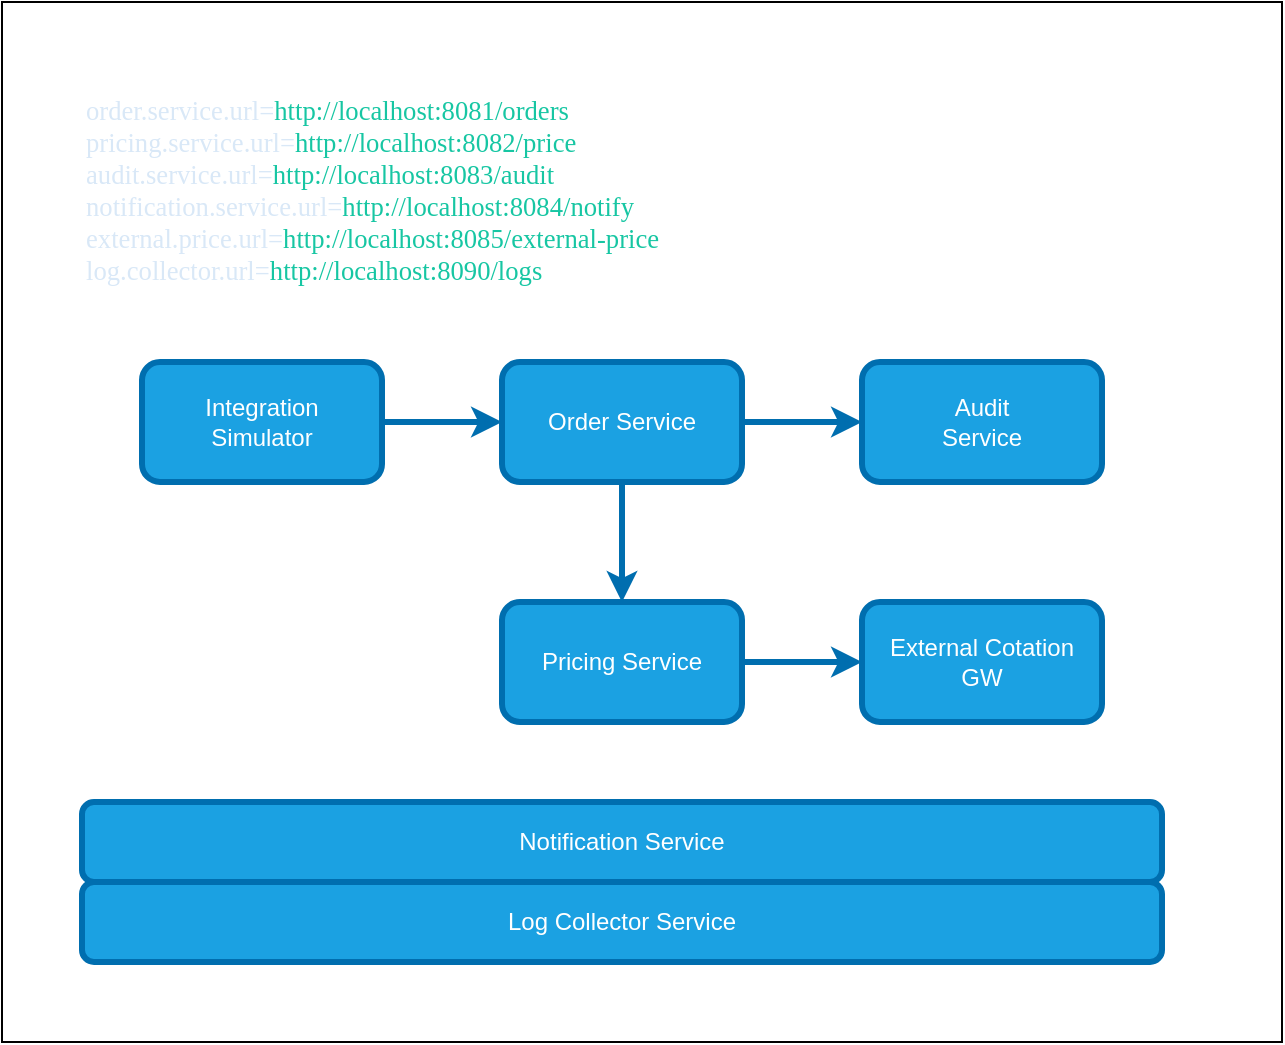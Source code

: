 <mxfile version="27.1.1">
  <diagram name="Página-1" id="6d7ulqh9seJyZbLi-dq8">
    <mxGraphModel dx="786" dy="1856" grid="1" gridSize="10" guides="1" tooltips="1" connect="1" arrows="1" fold="1" page="1" pageScale="1" pageWidth="827" pageHeight="1169" background="light-dark(#FFFFFF,#FFFFFF)" math="0" shadow="0">
      <root>
        <mxCell id="0" />
        <mxCell id="1" parent="0" />
        <mxCell id="OtZj47ZQHY37xgnC0t1V-15" value="" style="rounded=0;whiteSpace=wrap;html=1;fillColor=light-dark(#FFFFFF,#FFFFFF);" vertex="1" parent="1">
          <mxGeometry y="-40" width="640" height="520" as="geometry" />
        </mxCell>
        <mxCell id="OtZj47ZQHY37xgnC0t1V-8" style="edgeStyle=orthogonalEdgeStyle;rounded=0;orthogonalLoop=1;jettySize=auto;html=1;entryX=0;entryY=0.5;entryDx=0;entryDy=0;fillColor=#1ba1e2;strokeColor=#006EAF;strokeWidth=3;" edge="1" parent="1" source="OtZj47ZQHY37xgnC0t1V-1" target="OtZj47ZQHY37xgnC0t1V-2">
          <mxGeometry relative="1" as="geometry" />
        </mxCell>
        <mxCell id="OtZj47ZQHY37xgnC0t1V-1" value="Integration&lt;br&gt;Simulator" style="rounded=1;whiteSpace=wrap;html=1;fillColor=#1ba1e2;strokeColor=#006EAF;fontColor=#ffffff;strokeWidth=3;" vertex="1" parent="1">
          <mxGeometry x="70" y="140" width="120" height="60" as="geometry" />
        </mxCell>
        <mxCell id="OtZj47ZQHY37xgnC0t1V-9" style="edgeStyle=orthogonalEdgeStyle;rounded=0;orthogonalLoop=1;jettySize=auto;html=1;entryX=0.5;entryY=0;entryDx=0;entryDy=0;fillColor=#1ba1e2;strokeColor=#006EAF;strokeWidth=3;" edge="1" parent="1" source="OtZj47ZQHY37xgnC0t1V-2" target="OtZj47ZQHY37xgnC0t1V-3">
          <mxGeometry relative="1" as="geometry" />
        </mxCell>
        <mxCell id="OtZj47ZQHY37xgnC0t1V-11" style="edgeStyle=orthogonalEdgeStyle;rounded=0;orthogonalLoop=1;jettySize=auto;html=1;fillColor=#1ba1e2;strokeColor=#006EAF;strokeWidth=3;" edge="1" parent="1" source="OtZj47ZQHY37xgnC0t1V-2" target="OtZj47ZQHY37xgnC0t1V-6">
          <mxGeometry relative="1" as="geometry" />
        </mxCell>
        <mxCell id="OtZj47ZQHY37xgnC0t1V-2" value="Order Service" style="rounded=1;whiteSpace=wrap;html=1;fillColor=#1ba1e2;strokeColor=#006EAF;fontColor=#ffffff;strokeWidth=3;" vertex="1" parent="1">
          <mxGeometry x="250" y="140" width="120" height="60" as="geometry" />
        </mxCell>
        <mxCell id="OtZj47ZQHY37xgnC0t1V-10" style="edgeStyle=orthogonalEdgeStyle;rounded=0;orthogonalLoop=1;jettySize=auto;html=1;entryX=0;entryY=0.5;entryDx=0;entryDy=0;fillColor=#1ba1e2;strokeColor=#006EAF;strokeWidth=3;" edge="1" parent="1" source="OtZj47ZQHY37xgnC0t1V-3" target="OtZj47ZQHY37xgnC0t1V-7">
          <mxGeometry relative="1" as="geometry" />
        </mxCell>
        <mxCell id="OtZj47ZQHY37xgnC0t1V-3" value="Pricing Service" style="rounded=1;whiteSpace=wrap;html=1;fillColor=#1ba1e2;strokeColor=#006EAF;fontColor=#ffffff;strokeWidth=3;" vertex="1" parent="1">
          <mxGeometry x="250" y="260" width="120" height="60" as="geometry" />
        </mxCell>
        <mxCell id="OtZj47ZQHY37xgnC0t1V-4" value="Notification Service" style="rounded=1;whiteSpace=wrap;html=1;fillColor=#1ba1e2;strokeColor=#006EAF;fontColor=#ffffff;strokeWidth=3;" vertex="1" parent="1">
          <mxGeometry x="40" y="360" width="540" height="40" as="geometry" />
        </mxCell>
        <mxCell id="OtZj47ZQHY37xgnC0t1V-5" value="Log Collector Service" style="rounded=1;whiteSpace=wrap;html=1;fillColor=#1ba1e2;strokeColor=#006EAF;fontColor=#ffffff;strokeWidth=3;" vertex="1" parent="1">
          <mxGeometry x="40" y="400" width="540" height="40" as="geometry" />
        </mxCell>
        <mxCell id="OtZj47ZQHY37xgnC0t1V-6" value="Audit&lt;br&gt;Service" style="rounded=1;whiteSpace=wrap;html=1;fillColor=#1ba1e2;strokeColor=#006EAF;fontColor=#ffffff;strokeWidth=3;" vertex="1" parent="1">
          <mxGeometry x="430" y="140" width="120" height="60" as="geometry" />
        </mxCell>
        <mxCell id="OtZj47ZQHY37xgnC0t1V-7" value="External Cotation &lt;br&gt;GW" style="rounded=1;whiteSpace=wrap;html=1;fillColor=#1ba1e2;strokeColor=#006EAF;fontColor=#ffffff;strokeWidth=3;" vertex="1" parent="1">
          <mxGeometry x="430" y="260" width="120" height="60" as="geometry" />
        </mxCell>
        <UserObject label="&lt;p style=&quot;forced-color-adjust: none; box-shadow: none !important; color: rgb(62, 62, 62); font-family: Consolas; font-size: 13.333px; font-style: normal; font-variant-ligatures: normal; font-variant-caps: normal; font-weight: 400; letter-spacing: normal; orphans: 2; text-align: left; text-indent: 0px; text-transform: none; widows: 2; word-spacing: 0px; -webkit-text-stroke-width: 0px; white-space: pre; text-decoration-thickness: initial; text-decoration-style: initial; text-decoration-color: initial; margin: 0px;&quot;&gt;&lt;span data-mx-given-colors=&quot;{&amp;quot;color&amp;quot;:&amp;quot;rgb(217, 232, 247)&amp;quot;}&quot; style=&quot;forced-color-adjust: none; box-shadow: none !important; color: light-dark(rgb(217, 232, 247), rgb(29, 42, 55));&quot;&gt;order.service.url=&lt;/span&gt;&lt;span data-mx-given-colors=&quot;{&amp;quot;color&amp;quot;:&amp;quot;rgb(23, 198, 163)&amp;quot;}&quot; style=&quot;forced-color-adjust: none; box-shadow: none !important; color: light-dark(rgb(23, 198, 163), rgb(0, 135, 105));&quot;&gt;http://localhost:8081/orders&lt;/span&gt;&lt;/p&gt;&lt;p style=&quot;forced-color-adjust: none; box-shadow: none !important; color: rgb(62, 62, 62); font-family: Consolas; font-size: 13.333px; font-style: normal; font-variant-ligatures: normal; font-variant-caps: normal; font-weight: 400; letter-spacing: normal; orphans: 2; text-align: left; text-indent: 0px; text-transform: none; widows: 2; word-spacing: 0px; -webkit-text-stroke-width: 0px; white-space: pre; text-decoration-thickness: initial; text-decoration-style: initial; text-decoration-color: initial; margin: 0px;&quot;&gt;&lt;span data-mx-given-colors=&quot;{&amp;quot;color&amp;quot;:&amp;quot;rgb(217, 232, 247)&amp;quot;}&quot; style=&quot;forced-color-adjust: none; box-shadow: none !important; color: light-dark(rgb(217, 232, 247), rgb(29, 42, 55));&quot;&gt;pricing.service.url=&lt;/span&gt;&lt;span data-mx-given-colors=&quot;{&amp;quot;color&amp;quot;:&amp;quot;rgb(23, 198, 163)&amp;quot;}&quot; style=&quot;forced-color-adjust: none; box-shadow: none !important; color: light-dark(rgb(23, 198, 163), rgb(0, 135, 105));&quot;&gt;http://localhost:8082/price&lt;/span&gt;&lt;/p&gt;&lt;p style=&quot;forced-color-adjust: none; box-shadow: none !important; color: rgb(62, 62, 62); font-family: Consolas; font-size: 13.333px; font-style: normal; font-variant-ligatures: normal; font-variant-caps: normal; font-weight: 400; letter-spacing: normal; orphans: 2; text-align: left; text-indent: 0px; text-transform: none; widows: 2; word-spacing: 0px; -webkit-text-stroke-width: 0px; white-space: pre; text-decoration-thickness: initial; text-decoration-style: initial; text-decoration-color: initial; margin: 0px;&quot;&gt;&lt;span data-mx-given-colors=&quot;{&amp;quot;color&amp;quot;:&amp;quot;rgb(217, 232, 247)&amp;quot;}&quot; style=&quot;forced-color-adjust: none; box-shadow: none !important; color: light-dark(rgb(217, 232, 247), rgb(29, 42, 55));&quot;&gt;audit.service.url=&lt;/span&gt;&lt;span data-mx-given-colors=&quot;{&amp;quot;color&amp;quot;:&amp;quot;rgb(23, 198, 163)&amp;quot;}&quot; style=&quot;forced-color-adjust: none; box-shadow: none !important; color: light-dark(rgb(23, 198, 163), rgb(0, 135, 105));&quot;&gt;http://localhost:8083/audit&lt;/span&gt;&lt;/p&gt;&lt;p style=&quot;forced-color-adjust: none; box-shadow: none !important; color: rgb(62, 62, 62); font-family: Consolas; font-size: 13.333px; font-style: normal; font-variant-ligatures: normal; font-variant-caps: normal; font-weight: 400; letter-spacing: normal; orphans: 2; text-align: left; text-indent: 0px; text-transform: none; widows: 2; word-spacing: 0px; -webkit-text-stroke-width: 0px; white-space: pre; text-decoration-thickness: initial; text-decoration-style: initial; text-decoration-color: initial; margin: 0px;&quot;&gt;&lt;span data-mx-given-colors=&quot;{&amp;quot;color&amp;quot;:&amp;quot;rgb(217, 232, 247)&amp;quot;}&quot; style=&quot;forced-color-adjust: none; box-shadow: none !important; color: light-dark(rgb(217, 232, 247), rgb(29, 42, 55));&quot;&gt;notification.service.url=&lt;/span&gt;&lt;span data-mx-given-colors=&quot;{&amp;quot;color&amp;quot;:&amp;quot;rgb(23, 198, 163)&amp;quot;}&quot; style=&quot;forced-color-adjust: none; box-shadow: none !important; color: light-dark(rgb(23, 198, 163), rgb(0, 135, 105));&quot;&gt;http://localhost:8084/notify&lt;/span&gt;&lt;/p&gt;&lt;p style=&quot;forced-color-adjust: none; box-shadow: none !important; color: rgb(62, 62, 62); font-family: Consolas; font-size: 13.333px; font-style: normal; font-variant-ligatures: normal; font-variant-caps: normal; font-weight: 400; letter-spacing: normal; orphans: 2; text-align: left; text-indent: 0px; text-transform: none; widows: 2; word-spacing: 0px; -webkit-text-stroke-width: 0px; white-space: pre; text-decoration-thickness: initial; text-decoration-style: initial; text-decoration-color: initial; margin: 0px;&quot;&gt;&lt;span data-mx-given-colors=&quot;{&amp;quot;color&amp;quot;:&amp;quot;rgb(217, 232, 247)&amp;quot;}&quot; style=&quot;forced-color-adjust: none; box-shadow: none !important; color: light-dark(rgb(217, 232, 247), rgb(29, 42, 55));&quot;&gt;external.price.url=&lt;/span&gt;&lt;span data-mx-given-colors=&quot;{&amp;quot;color&amp;quot;:&amp;quot;rgb(23, 198, 163)&amp;quot;}&quot; style=&quot;forced-color-adjust: none; box-shadow: none !important; color: light-dark(rgb(23, 198, 163), rgb(0, 135, 105));&quot;&gt;http://localhost:8085/external-price&lt;/span&gt;&lt;/p&gt;&lt;p style=&quot;forced-color-adjust: none; box-shadow: none !important; color: rgb(62, 62, 62); font-family: Consolas; font-size: 13.333px; font-style: normal; font-variant-ligatures: normal; font-variant-caps: normal; font-weight: 400; letter-spacing: normal; orphans: 2; text-align: left; text-indent: 0px; text-transform: none; widows: 2; word-spacing: 0px; -webkit-text-stroke-width: 0px; white-space: pre; text-decoration-thickness: initial; text-decoration-style: initial; text-decoration-color: initial; margin: 0px;&quot;&gt;&lt;span data-mx-given-colors=&quot;{&amp;quot;color&amp;quot;:&amp;quot;rgb(217, 232, 247)&amp;quot;}&quot; style=&quot;forced-color-adjust: none; box-shadow: none !important; color: light-dark(rgb(217, 232, 247), rgb(29, 42, 55));&quot;&gt;log.collector.url=&lt;/span&gt;&lt;span data-mx-given-colors=&quot;{&amp;quot;color&amp;quot;:&amp;quot;rgb(23, 198, 163)&amp;quot;}&quot; style=&quot;forced-color-adjust: none; box-shadow: none !important; color: light-dark(rgb(23, 198, 163), rgb(0, 135, 105));&quot;&gt;http://localhost:8090/logs&lt;/span&gt;&lt;/p&gt;" link="&lt;p style=&quot;forced-color-adjust: none; box-shadow: none !important; color: rgb(62, 62, 62); font-family: Consolas; font-size: 13.333px; font-style: normal; font-variant-ligatures: normal; font-variant-caps: normal; font-weight: 400; letter-spacing: normal; orphans: 2; text-align: left; text-indent: 0px; text-transform: none; widows: 2; word-spacing: 0px; -webkit-text-stroke-width: 0px; white-space: pre; text-decoration-thickness: initial; text-decoration-style: initial; text-decoration-color: initial; margin: 0px;&quot;&gt;&lt;span data-mx-given-colors=&quot;{&amp;quot;color&amp;quot;:&amp;quot;rgb(217, 232, 247)&amp;quot;}&quot; style=&quot;forced-color-adjust: none; box-shadow: none !important; color: light-dark(rgb(217, 232, 247), rgb(29, 42, 55));&quot;&gt;order.service.url=&lt;/span&gt;&lt;span data-mx-given-colors=&quot;{&amp;quot;color&amp;quot;:&amp;quot;rgb(23, 198, 163)&amp;quot;}&quot; style=&quot;forced-color-adjust: none; box-shadow: none !important; color: light-dark(rgb(23, 198, 163), rgb(0, 135, 105));&quot;&gt;http://localhost:8081/orders&lt;/span&gt;&lt;/p&gt;&lt;p style=&quot;forced-color-adjust: none; box-shadow: none !important; color: rgb(62, 62, 62); font-family: Consolas; font-size: 13.333px; font-style: normal; font-variant-ligatures: normal; font-variant-caps: normal; font-weight: 400; letter-spacing: normal; orphans: 2; text-align: left; text-indent: 0px; text-transform: none; widows: 2; word-spacing: 0px; -webkit-text-stroke-width: 0px; white-space: pre; text-decoration-thickness: initial; text-decoration-style: initial; text-decoration-color: initial; margin: 0px;&quot;&gt;&lt;span data-mx-given-colors=&quot;{&amp;quot;color&amp;quot;:&amp;quot;rgb(217, 232, 247)&amp;quot;}&quot; style=&quot;forced-color-adjust: none; box-shadow: none !important; color: light-dark(rgb(217, 232, 247), rgb(29, 42, 55));&quot;&gt;pricing.service.url=&lt;/span&gt;&lt;span data-mx-given-colors=&quot;{&amp;quot;color&amp;quot;:&amp;quot;rgb(23, 198, 163)&amp;quot;}&quot; style=&quot;forced-color-adjust: none; box-shadow: none !important; color: light-dark(rgb(23, 198, 163), rgb(0, 135, 105));&quot;&gt;http://localhost:8082/price&lt;/span&gt;&lt;/p&gt;&lt;p style=&quot;forced-color-adjust: none; box-shadow: none !important; color: rgb(62, 62, 62); font-family: Consolas; font-size: 13.333px; font-style: normal; font-variant-ligatures: normal; font-variant-caps: normal; font-weight: 400; letter-spacing: normal; orphans: 2; text-align: left; text-indent: 0px; text-transform: none; widows: 2; word-spacing: 0px; -webkit-text-stroke-width: 0px; white-space: pre; text-decoration-thickness: initial; text-decoration-style: initial; text-decoration-color: initial; margin: 0px;&quot;&gt;&lt;span data-mx-given-colors=&quot;{&amp;quot;color&amp;quot;:&amp;quot;rgb(217, 232, 247)&amp;quot;}&quot; style=&quot;forced-color-adjust: none; box-shadow: none !important; color: light-dark(rgb(217, 232, 247), rgb(29, 42, 55));&quot;&gt;audit.service.url=&lt;/span&gt;&lt;span data-mx-given-colors=&quot;{&amp;quot;color&amp;quot;:&amp;quot;rgb(23, 198, 163)&amp;quot;}&quot; style=&quot;forced-color-adjust: none; box-shadow: none !important; color: light-dark(rgb(23, 198, 163), rgb(0, 135, 105));&quot;&gt;http://localhost:8083/audit&lt;/span&gt;&lt;/p&gt;&lt;p style=&quot;forced-color-adjust: none; box-shadow: none !important; color: rgb(62, 62, 62); font-family: Consolas; font-size: 13.333px; font-style: normal; font-variant-ligatures: normal; font-variant-caps: normal; font-weight: 400; letter-spacing: normal; orphans: 2; text-align: left; text-indent: 0px; text-transform: none; widows: 2; word-spacing: 0px; -webkit-text-stroke-width: 0px; white-space: pre; text-decoration-thickness: initial; text-decoration-style: initial; text-decoration-color: initial; margin: 0px;&quot;&gt;&lt;span data-mx-given-colors=&quot;{&amp;quot;color&amp;quot;:&amp;quot;rgb(217, 232, 247)&amp;quot;}&quot; style=&quot;forced-color-adjust: none; box-shadow: none !important; color: light-dark(rgb(217, 232, 247), rgb(29, 42, 55));&quot;&gt;notification.service.url=&lt;/span&gt;&lt;span data-mx-given-colors=&quot;{&amp;quot;color&amp;quot;:&amp;quot;rgb(23, 198, 163)&amp;quot;}&quot; style=&quot;forced-color-adjust: none; box-shadow: none !important; color: light-dark(rgb(23, 198, 163), rgb(0, 135, 105));&quot;&gt;http://localhost:8084/notify&lt;/span&gt;&lt;/p&gt;&lt;p style=&quot;forced-color-adjust: none; box-shadow: none !important; color: rgb(62, 62, 62); font-family: Consolas; font-size: 13.333px; font-style: normal; font-variant-ligatures: normal; font-variant-caps: normal; font-weight: 400; letter-spacing: normal; orphans: 2; text-align: left; text-indent: 0px; text-transform: none; widows: 2; word-spacing: 0px; -webkit-text-stroke-width: 0px; white-space: pre; text-decoration-thickness: initial; text-decoration-style: initial; text-decoration-color: initial; margin: 0px;&quot;&gt;&lt;span data-mx-given-colors=&quot;{&amp;quot;color&amp;quot;:&amp;quot;rgb(217, 232, 247)&amp;quot;}&quot; style=&quot;forced-color-adjust: none; box-shadow: none !important; color: light-dark(rgb(217, 232, 247), rgb(29, 42, 55));&quot;&gt;external.price.url=&lt;/span&gt;&lt;span data-mx-given-colors=&quot;{&amp;quot;color&amp;quot;:&amp;quot;rgb(23, 198, 163)&amp;quot;}&quot; style=&quot;forced-color-adjust: none; box-shadow: none !important; color: light-dark(rgb(23, 198, 163), rgb(0, 135, 105));&quot;&gt;http://localhost:8085/external-price&lt;/span&gt;&lt;/p&gt;&lt;p style=&quot;forced-color-adjust: none; box-shadow: none !important; color: rgb(62, 62, 62); font-family: Consolas; font-size: 13.333px; font-style: normal; font-variant-ligatures: normal; font-variant-caps: normal; font-weight: 400; letter-spacing: normal; orphans: 2; text-align: left; text-indent: 0px; text-transform: none; widows: 2; word-spacing: 0px; -webkit-text-stroke-width: 0px; white-space: pre; text-decoration-thickness: initial; text-decoration-style: initial; text-decoration-color: initial; margin: 0px;&quot;&gt;&lt;span data-mx-given-colors=&quot;{&amp;quot;color&amp;quot;:&amp;quot;rgb(217, 232, 247)&amp;quot;}&quot; style=&quot;forced-color-adjust: none; box-shadow: none !important; color: light-dark(rgb(217, 232, 247), rgb(29, 42, 55));&quot;&gt;log.collector.url=&lt;/span&gt;&lt;span data-mx-given-colors=&quot;{&amp;quot;color&amp;quot;:&amp;quot;rgb(23, 198, 163)&amp;quot;}&quot; style=&quot;forced-color-adjust: none; box-shadow: none !important; color: light-dark(rgb(23, 198, 163), rgb(0, 135, 105));&quot;&gt;http://localhost:8090/logs&lt;/span&gt;&lt;/p&gt;" id="OtZj47ZQHY37xgnC0t1V-13">
          <mxCell style="text;whiteSpace=wrap;html=1;" vertex="1" parent="1">
            <mxGeometry x="40" width="440" height="120" as="geometry" />
          </mxCell>
        </UserObject>
      </root>
    </mxGraphModel>
  </diagram>
</mxfile>
